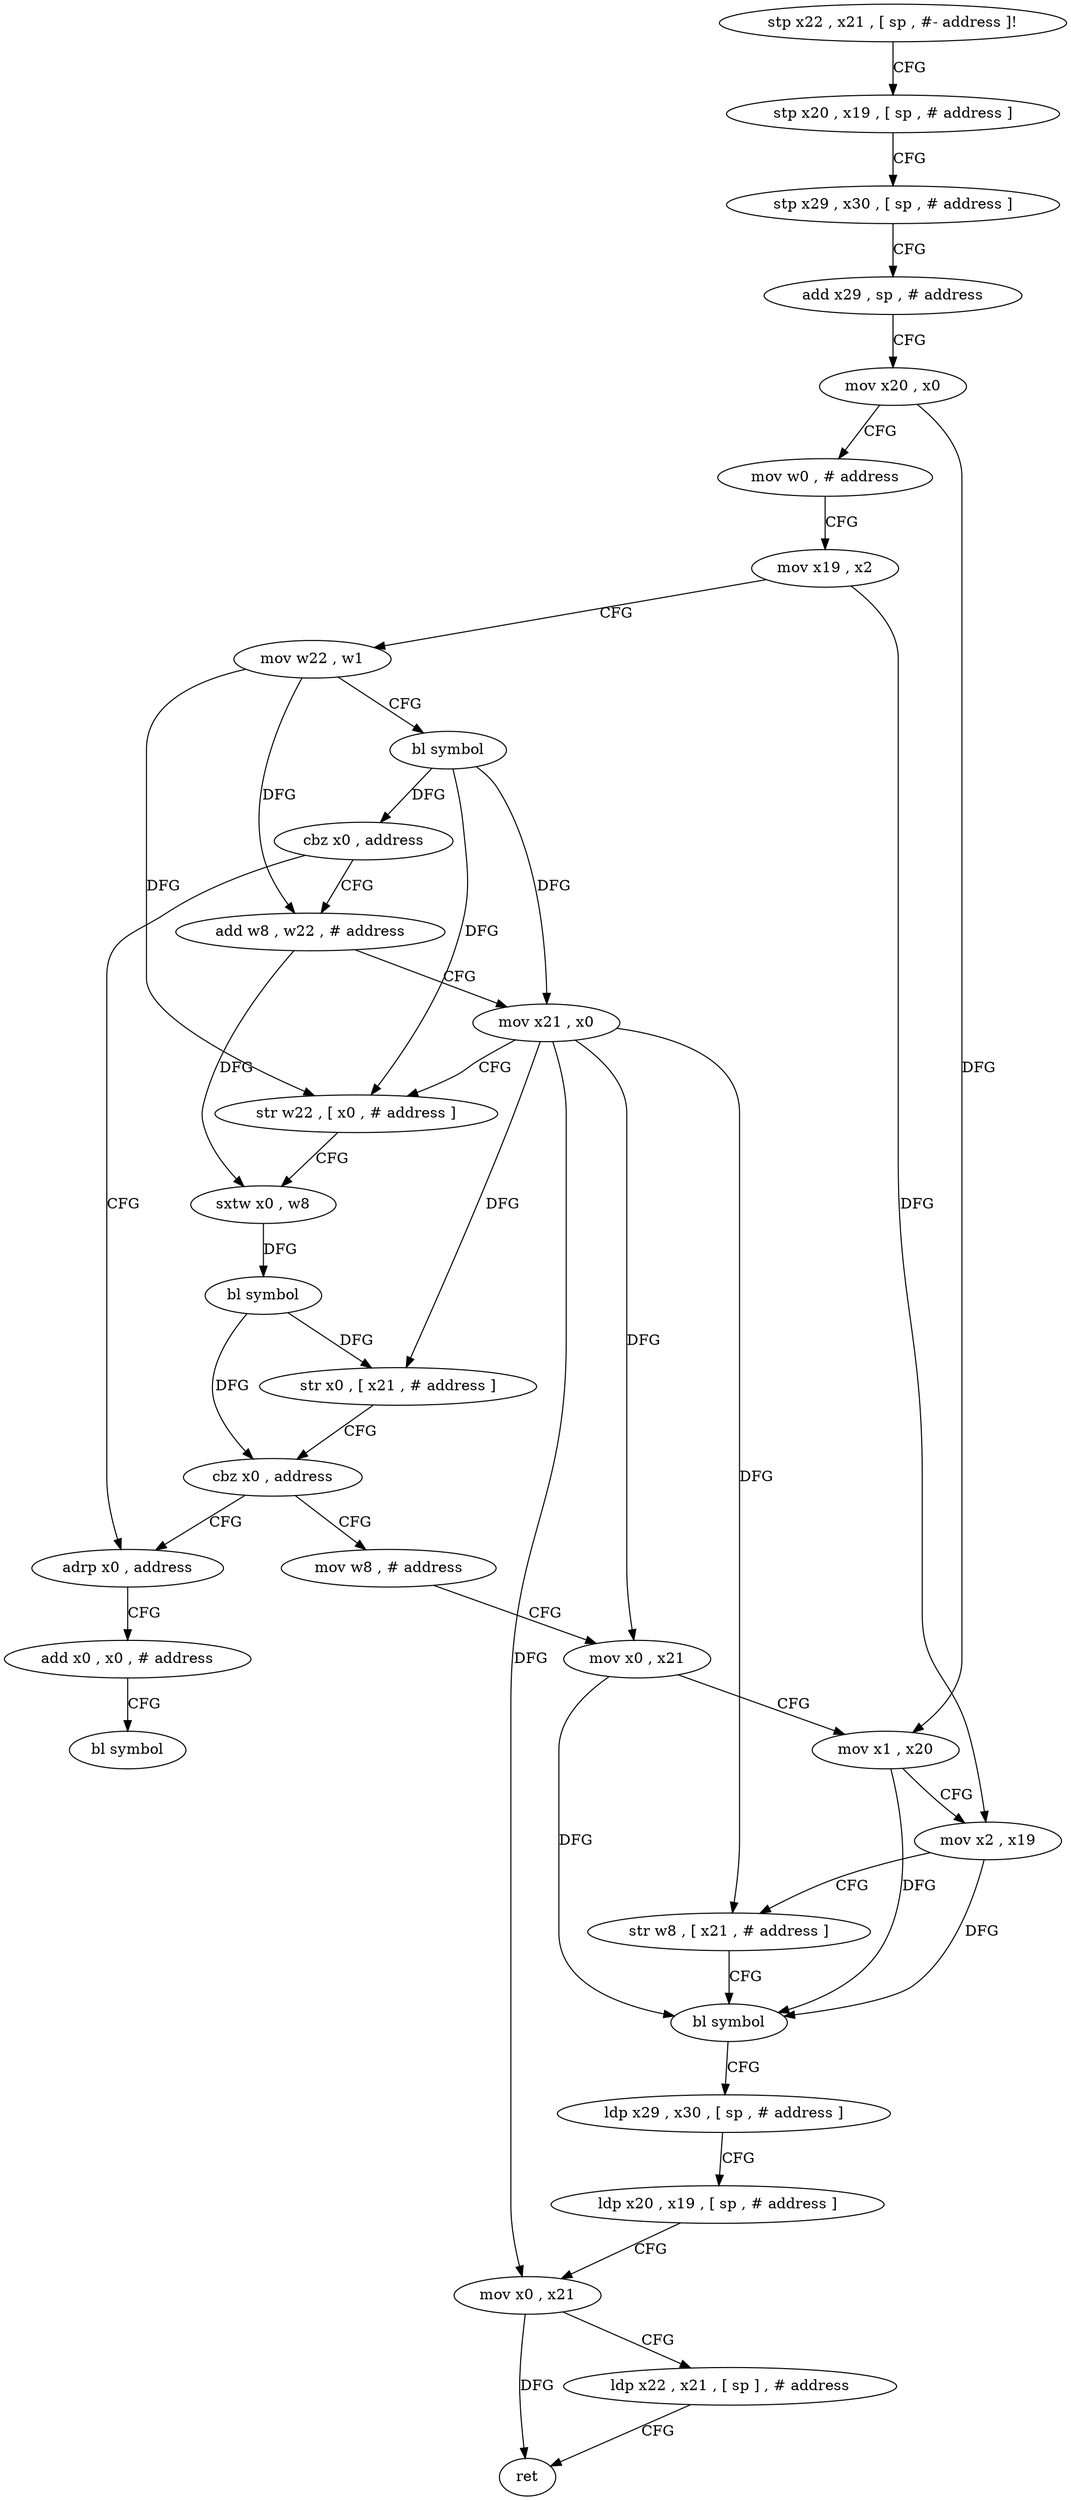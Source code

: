 digraph "func" {
"114712" [label = "stp x22 , x21 , [ sp , #- address ]!" ]
"114716" [label = "stp x20 , x19 , [ sp , # address ]" ]
"114720" [label = "stp x29 , x30 , [ sp , # address ]" ]
"114724" [label = "add x29 , sp , # address" ]
"114728" [label = "mov x20 , x0" ]
"114732" [label = "mov w0 , # address" ]
"114736" [label = "mov x19 , x2" ]
"114740" [label = "mov w22 , w1" ]
"114744" [label = "bl symbol" ]
"114748" [label = "cbz x0 , address" ]
"114824" [label = "adrp x0 , address" ]
"114752" [label = "add w8 , w22 , # address" ]
"114828" [label = "add x0 , x0 , # address" ]
"114832" [label = "bl symbol" ]
"114756" [label = "mov x21 , x0" ]
"114760" [label = "str w22 , [ x0 , # address ]" ]
"114764" [label = "sxtw x0 , w8" ]
"114768" [label = "bl symbol" ]
"114772" [label = "str x0 , [ x21 , # address ]" ]
"114776" [label = "cbz x0 , address" ]
"114780" [label = "mov w8 , # address" ]
"114784" [label = "mov x0 , x21" ]
"114788" [label = "mov x1 , x20" ]
"114792" [label = "mov x2 , x19" ]
"114796" [label = "str w8 , [ x21 , # address ]" ]
"114800" [label = "bl symbol" ]
"114804" [label = "ldp x29 , x30 , [ sp , # address ]" ]
"114808" [label = "ldp x20 , x19 , [ sp , # address ]" ]
"114812" [label = "mov x0 , x21" ]
"114816" [label = "ldp x22 , x21 , [ sp ] , # address" ]
"114820" [label = "ret" ]
"114712" -> "114716" [ label = "CFG" ]
"114716" -> "114720" [ label = "CFG" ]
"114720" -> "114724" [ label = "CFG" ]
"114724" -> "114728" [ label = "CFG" ]
"114728" -> "114732" [ label = "CFG" ]
"114728" -> "114788" [ label = "DFG" ]
"114732" -> "114736" [ label = "CFG" ]
"114736" -> "114740" [ label = "CFG" ]
"114736" -> "114792" [ label = "DFG" ]
"114740" -> "114744" [ label = "CFG" ]
"114740" -> "114752" [ label = "DFG" ]
"114740" -> "114760" [ label = "DFG" ]
"114744" -> "114748" [ label = "DFG" ]
"114744" -> "114756" [ label = "DFG" ]
"114744" -> "114760" [ label = "DFG" ]
"114748" -> "114824" [ label = "CFG" ]
"114748" -> "114752" [ label = "CFG" ]
"114824" -> "114828" [ label = "CFG" ]
"114752" -> "114756" [ label = "CFG" ]
"114752" -> "114764" [ label = "DFG" ]
"114828" -> "114832" [ label = "CFG" ]
"114756" -> "114760" [ label = "CFG" ]
"114756" -> "114772" [ label = "DFG" ]
"114756" -> "114784" [ label = "DFG" ]
"114756" -> "114796" [ label = "DFG" ]
"114756" -> "114812" [ label = "DFG" ]
"114760" -> "114764" [ label = "CFG" ]
"114764" -> "114768" [ label = "DFG" ]
"114768" -> "114772" [ label = "DFG" ]
"114768" -> "114776" [ label = "DFG" ]
"114772" -> "114776" [ label = "CFG" ]
"114776" -> "114824" [ label = "CFG" ]
"114776" -> "114780" [ label = "CFG" ]
"114780" -> "114784" [ label = "CFG" ]
"114784" -> "114788" [ label = "CFG" ]
"114784" -> "114800" [ label = "DFG" ]
"114788" -> "114792" [ label = "CFG" ]
"114788" -> "114800" [ label = "DFG" ]
"114792" -> "114796" [ label = "CFG" ]
"114792" -> "114800" [ label = "DFG" ]
"114796" -> "114800" [ label = "CFG" ]
"114800" -> "114804" [ label = "CFG" ]
"114804" -> "114808" [ label = "CFG" ]
"114808" -> "114812" [ label = "CFG" ]
"114812" -> "114816" [ label = "CFG" ]
"114812" -> "114820" [ label = "DFG" ]
"114816" -> "114820" [ label = "CFG" ]
}
